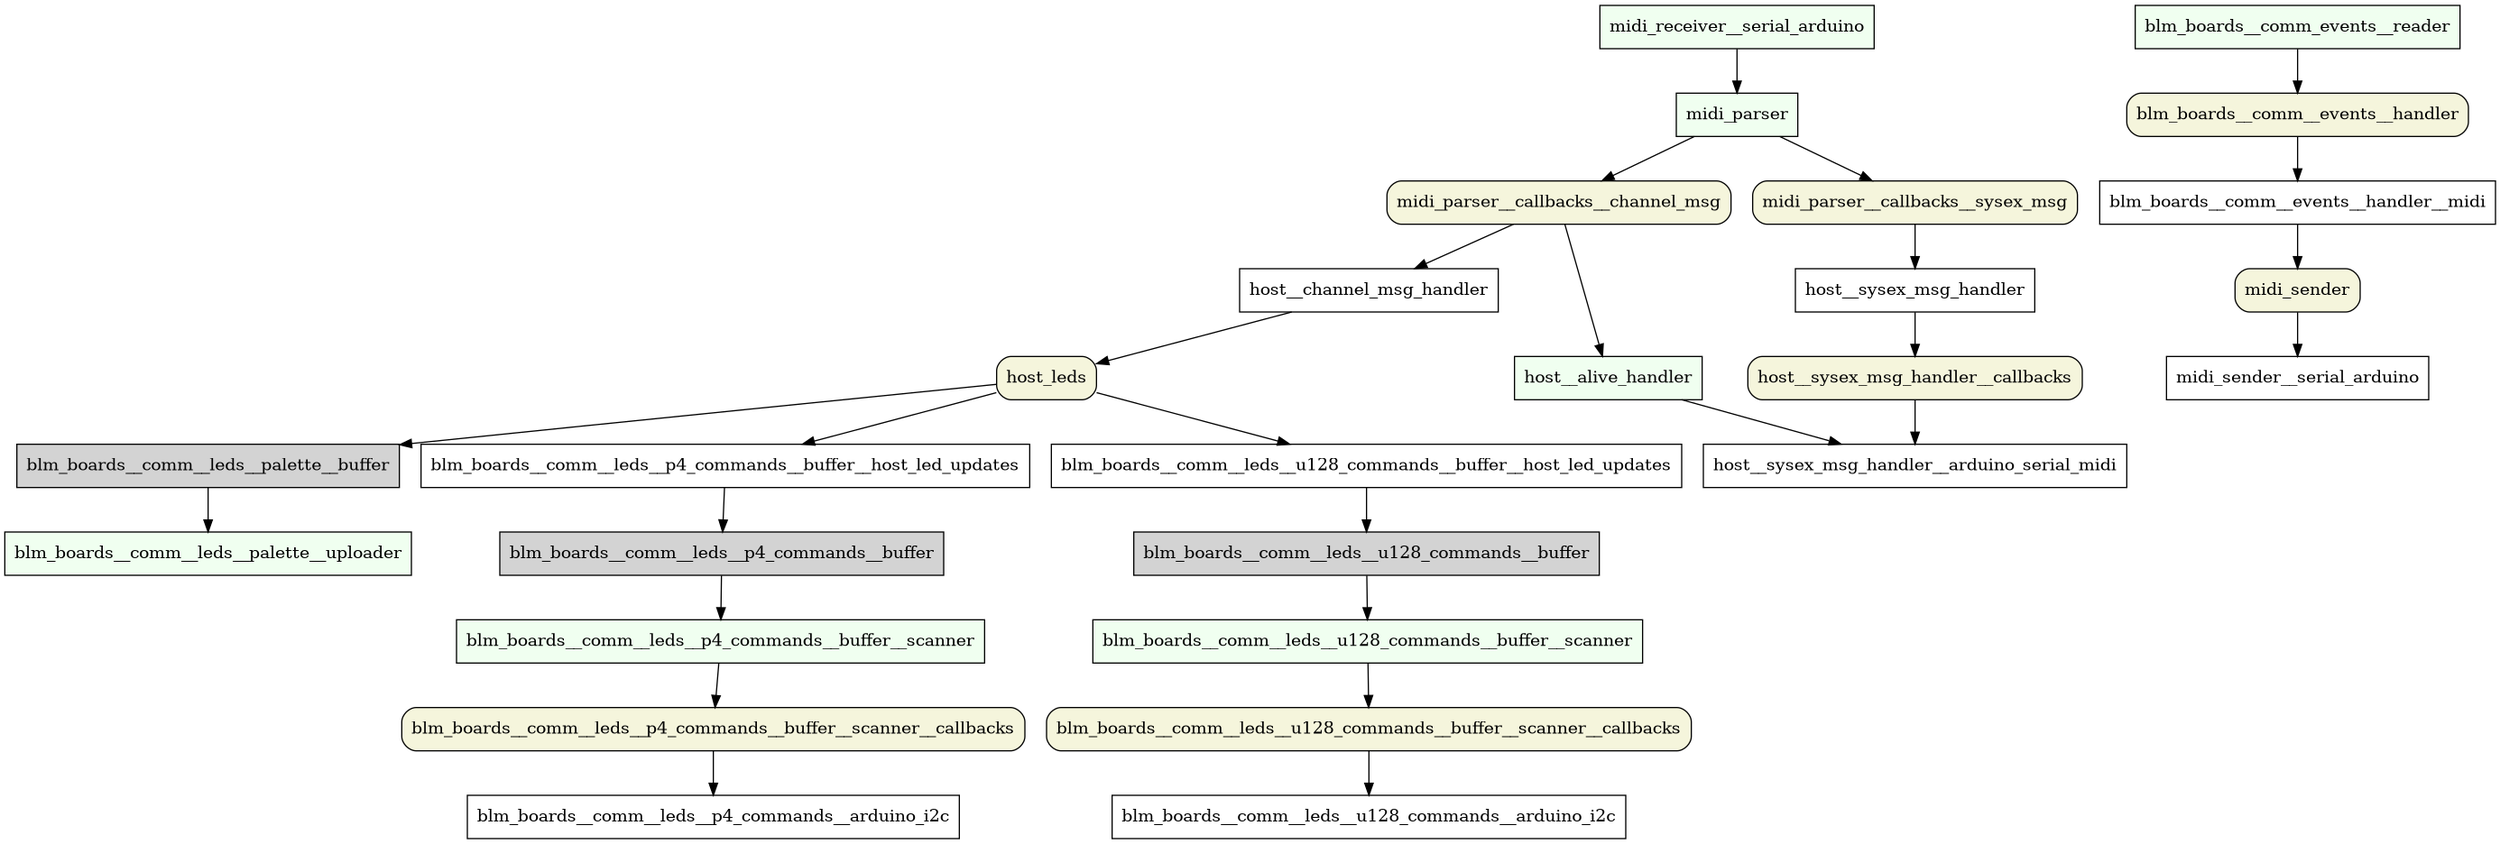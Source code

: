 @startuml
digraph g {

node  [ shape = "record" ];

# interfaces
############
midi_parser__callbacks__channel_msg                                 [shape = "Mrecord" style="filled" fillcolor="beige"];
midi_parser__callbacks__sysex_msg                                   [shape = "Mrecord" style="filled" fillcolor="beige"];
host_leds                                                           [shape = "Mrecord" style="filled" fillcolor="beige"];
host__sysex_msg_handler__callbacks                                  [shape = "Mrecord" style="filled" fillcolor="beige"];
blm_boards__comm__leds__p4_commands__buffer__scanner__callbacks     [shape = "Mrecord" style="filled" fillcolor="beige"];
blm_boards__comm__leds__u128_commands__buffer__scanner__callbacks   [shape = "Mrecord" style="filled" fillcolor="beige"];
blm_boards__comm__events__handler                                   [shape = "Mrecord" style="filled" fillcolor="beige"];
midi_sender                                                         [shape = "Mrecord" style="filled" fillcolor="beige"];

# threads
#########
blm_boards__comm__leds__p4_commands__buffer__scanner    [style="filled" fillcolor="Honeydew"];
blm_boards__comm__leds__u128_commands__buffer__scanner  [style="filled" fillcolor="Honeydew"];
midi_receiver__serial_arduino                           [style="filled" fillcolor="Honeydew"];
midi_parser                                             [style="filled" fillcolor="Honeydew"];
blm_boards__comm_events__reader                         [style="filled" fillcolor="Honeydew"];
host__alive_handler                                     [style="filled" fillcolor="Honeydew"];
blm_boards__comm__leds__palette__uploader               [style="filled" fillcolor="Honeydew"];
# buffers
#########
blm_boards__comm__leds__p4_commands__buffer             [style = filled];
blm_boards__comm__leds__u128_commands__buffer           [style = filled];
blm_boards__comm__leds__palette__buffer                 [style = filled];


midi_receiver__serial_arduino
-> midi_parser
-> midi_parser__callbacks__channel_msg
-> host__channel_msg_handler
-> host_leds;

host_leds
-> blm_boards__comm__leds__p4_commands__buffer__host_led_updates
-> blm_boards__comm__leds__p4_commands__buffer
-> blm_boards__comm__leds__p4_commands__buffer__scanner
-> blm_boards__comm__leds__p4_commands__buffer__scanner__callbacks
-> blm_boards__comm__leds__p4_commands__arduino_i2c;

host_leds
-> blm_boards__comm__leds__u128_commands__buffer__host_led_updates
-> blm_boards__comm__leds__u128_commands__buffer
-> blm_boards__comm__leds__u128_commands__buffer__scanner
-> blm_boards__comm__leds__u128_commands__buffer__scanner__callbacks
-> blm_boards__comm__leds__u128_commands__arduino_i2c;

midi_parser
-> midi_parser__callbacks__sysex_msg
-> host__sysex_msg_handler
-> host__sysex_msg_handler__callbacks
-> host__sysex_msg_handler__arduino_serial_midi;

blm_boards__comm_events__reader
-> blm_boards__comm__events__handler
-> blm_boards__comm__events__handler__midi
-> midi_sender
-> midi_sender__serial_arduino;

midi_parser__callbacks__channel_msg
-> host__alive_handler
-> host__sysex_msg_handler__arduino_serial_midi;

host_leds
-> blm_boards__comm__leds__palette__buffer
-> blm_boards__comm__leds__palette__uploader;
}
@enduml
